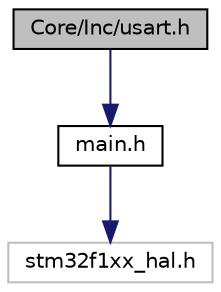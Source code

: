 digraph "Core/Inc/usart.h"
{
 // LATEX_PDF_SIZE
  edge [fontname="Helvetica",fontsize="10",labelfontname="Helvetica",labelfontsize="10"];
  node [fontname="Helvetica",fontsize="10",shape=record];
  Node1 [label="Core/Inc/usart.h",height=0.2,width=0.4,color="black", fillcolor="grey75", style="filled", fontcolor="black",tooltip="This file contains all the function prototypes for the usart.c file."];
  Node1 -> Node2 [color="midnightblue",fontsize="10",style="solid",fontname="Helvetica"];
  Node2 [label="main.h",height=0.2,width=0.4,color="black", fillcolor="white", style="filled",URL="$main_8h.html",tooltip=": Header for main.c file. This file contains the common defines of the application."];
  Node2 -> Node3 [color="midnightblue",fontsize="10",style="solid",fontname="Helvetica"];
  Node3 [label="stm32f1xx_hal.h",height=0.2,width=0.4,color="grey75", fillcolor="white", style="filled",tooltip=" "];
}
